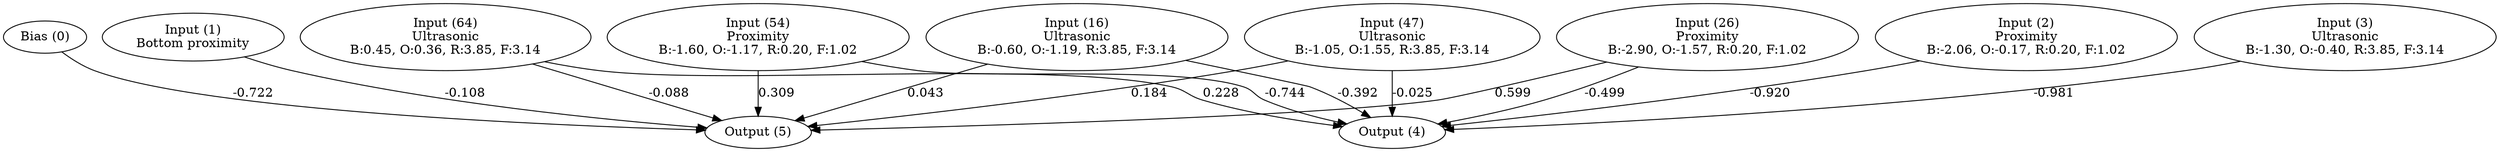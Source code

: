 digraph G {
  0 [ label="Bias (0)" ];
  1 [ label="Input (1)\nBottom proximity" ];
  2 [ label="Input (2)\nProximity\nB:-2.06, O:-0.17, R:0.20, F:1.02" ];
  3 [ label="Input (3)\nUltrasonic\nB:-1.30, O:-0.40, R:3.85, F:3.14" ];
  16 [ label="Input (16)\nUltrasonic\nB:-0.60, O:-1.19, R:3.85, F:3.14" ];
  26 [ label="Input (26)\nProximity\nB:-2.90, O:-1.57, R:0.20, F:1.02" ];
  47 [ label="Input (47)\nUltrasonic\nB:-1.05, O:1.55, R:3.85, F:3.14" ];
  54 [ label="Input (54)\nProximity\nB:-1.60, O:-1.17, R:0.20, F:1.02" ];
  64 [ label="Input (64)\nUltrasonic\nB:0.45, O:0.36, R:3.85, F:3.14" ];
  4 [ label="Output (4)" ];
  5 [ label="Output (5)" ];
  { rank=same 0 1 2 3 16 26 47 54 64 }
  { rank=same 4 5 }
  0 -> 5 [ label="-0.722" ];
  1 -> 5 [ label="-0.108" ];
  2 -> 4 [ label="-0.920" ];
  3 -> 4 [ label="-0.981" ];
  16 -> 4 [ label="-0.392" ];
  16 -> 5 [ label="0.043" ];
  26 -> 4 [ label="-0.499" ];
  26 -> 5 [ label="0.599" ];
  47 -> 4 [ label="-0.025" ];
  47 -> 5 [ label="0.184" ];
  54 -> 4 [ label="-0.744" ];
  54 -> 5 [ label="0.309" ];
  64 -> 4 [ label="0.228" ];
  64 -> 5 [ label="-0.088" ];
}
